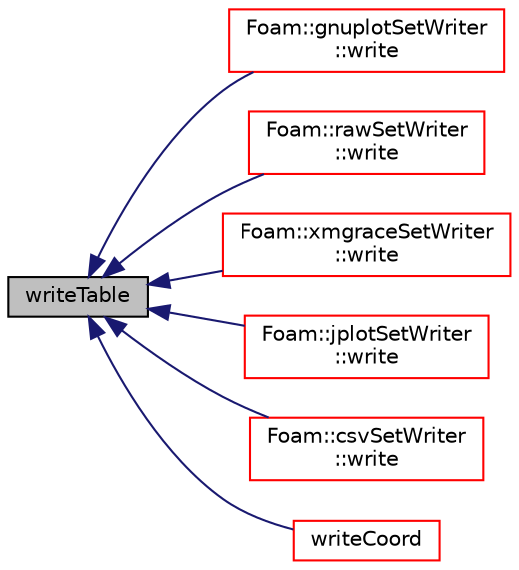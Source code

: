 digraph "writeTable"
{
  bgcolor="transparent";
  edge [fontname="Helvetica",fontsize="10",labelfontname="Helvetica",labelfontsize="10"];
  node [fontname="Helvetica",fontsize="10",shape=record];
  rankdir="LR";
  Node1 [label="writeTable",height=0.2,width=0.4,color="black", fillcolor="grey75", style="filled", fontcolor="black"];
  Node1 -> Node2 [dir="back",color="midnightblue",fontsize="10",style="solid",fontname="Helvetica"];
  Node2 [label="Foam::gnuplotSetWriter\l::write",height=0.2,width=0.4,color="red",URL="$a00948.html#a630f6b7c40da086ca6bfde703206e847",tooltip="General entry point for writing. "];
  Node1 -> Node3 [dir="back",color="midnightblue",fontsize="10",style="solid",fontname="Helvetica"];
  Node3 [label="Foam::rawSetWriter\l::write",height=0.2,width=0.4,color="red",URL="$a02120.html#a630f6b7c40da086ca6bfde703206e847",tooltip="General entry point for writing. "];
  Node1 -> Node4 [dir="back",color="midnightblue",fontsize="10",style="solid",fontname="Helvetica"];
  Node4 [label="Foam::xmgraceSetWriter\l::write",height=0.2,width=0.4,color="red",URL="$a02985.html#a630f6b7c40da086ca6bfde703206e847",tooltip="General entry point for writing. "];
  Node1 -> Node5 [dir="back",color="midnightblue",fontsize="10",style="solid",fontname="Helvetica"];
  Node5 [label="Foam::jplotSetWriter\l::write",height=0.2,width=0.4,color="red",URL="$a01247.html#a630f6b7c40da086ca6bfde703206e847",tooltip="General entry point for writing. "];
  Node1 -> Node6 [dir="back",color="midnightblue",fontsize="10",style="solid",fontname="Helvetica"];
  Node6 [label="Foam::csvSetWriter\l::write",height=0.2,width=0.4,color="red",URL="$a00444.html#a630f6b7c40da086ca6bfde703206e847",tooltip="General entry point for writing. "];
  Node1 -> Node7 [dir="back",color="midnightblue",fontsize="10",style="solid",fontname="Helvetica"];
  Node7 [label="writeCoord",height=0.2,width=0.4,color="red",URL="$a02974.html#a5487911e22a2ad9b33a348ec1a35922c"];
}
